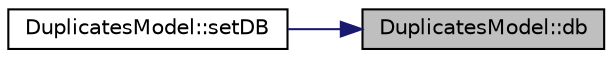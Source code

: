 digraph "DuplicatesModel::db"
{
 // LATEX_PDF_SIZE
  edge [fontname="Helvetica",fontsize="10",labelfontname="Helvetica",labelfontsize="10"];
  node [fontname="Helvetica",fontsize="10",shape=record];
  rankdir="RL";
  Node1 [label="DuplicatesModel::db",height=0.2,width=0.4,color="black", fillcolor="grey75", style="filled", fontcolor="black",tooltip=" "];
  Node1 -> Node2 [dir="back",color="midnightblue",fontsize="10",style="solid",fontname="Helvetica"];
  Node2 [label="DuplicatesModel::setDB",height=0.2,width=0.4,color="black", fillcolor="white", style="filled",URL="$class_duplicates_model.html#aa8432bdf072309a13fc9dd41f0ccae64",tooltip=" "];
}
